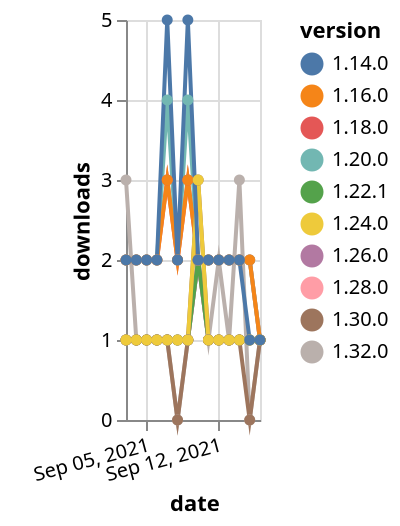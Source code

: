 {"$schema": "https://vega.github.io/schema/vega-lite/v5.json", "description": "A simple bar chart with embedded data.", "data": {"values": [{"date": "2021-09-03", "total": 2587, "delta": 2, "version": "1.18.0"}, {"date": "2021-09-04", "total": 2589, "delta": 2, "version": "1.18.0"}, {"date": "2021-09-05", "total": 2591, "delta": 2, "version": "1.18.0"}, {"date": "2021-09-06", "total": 2593, "delta": 2, "version": "1.18.0"}, {"date": "2021-09-07", "total": 2596, "delta": 3, "version": "1.18.0"}, {"date": "2021-09-08", "total": 2598, "delta": 2, "version": "1.18.0"}, {"date": "2021-09-09", "total": 2601, "delta": 3, "version": "1.18.0"}, {"date": "2021-09-10", "total": 2603, "delta": 2, "version": "1.18.0"}, {"date": "2021-09-11", "total": 2605, "delta": 2, "version": "1.18.0"}, {"date": "2021-09-12", "total": 2607, "delta": 2, "version": "1.18.0"}, {"date": "2021-09-13", "total": 2609, "delta": 2, "version": "1.18.0"}, {"date": "2021-09-14", "total": 2611, "delta": 2, "version": "1.18.0"}, {"date": "2021-09-15", "total": 2613, "delta": 2, "version": "1.18.0"}, {"date": "2021-09-16", "total": 2614, "delta": 1, "version": "1.18.0"}, {"date": "2021-09-03", "total": 122, "delta": 3, "version": "1.32.0"}, {"date": "2021-09-04", "total": 123, "delta": 1, "version": "1.32.0"}, {"date": "2021-09-05", "total": 124, "delta": 1, "version": "1.32.0"}, {"date": "2021-09-06", "total": 125, "delta": 1, "version": "1.32.0"}, {"date": "2021-09-07", "total": 126, "delta": 1, "version": "1.32.0"}, {"date": "2021-09-08", "total": 126, "delta": 0, "version": "1.32.0"}, {"date": "2021-09-09", "total": 127, "delta": 1, "version": "1.32.0"}, {"date": "2021-09-10", "total": 129, "delta": 2, "version": "1.32.0"}, {"date": "2021-09-11", "total": 130, "delta": 1, "version": "1.32.0"}, {"date": "2021-09-12", "total": 132, "delta": 2, "version": "1.32.0"}, {"date": "2021-09-13", "total": 133, "delta": 1, "version": "1.32.0"}, {"date": "2021-09-14", "total": 136, "delta": 3, "version": "1.32.0"}, {"date": "2021-09-15", "total": 136, "delta": 0, "version": "1.32.0"}, {"date": "2021-09-16", "total": 137, "delta": 1, "version": "1.32.0"}, {"date": "2021-09-03", "total": 153, "delta": 1, "version": "1.28.0"}, {"date": "2021-09-04", "total": 154, "delta": 1, "version": "1.28.0"}, {"date": "2021-09-05", "total": 155, "delta": 1, "version": "1.28.0"}, {"date": "2021-09-06", "total": 156, "delta": 1, "version": "1.28.0"}, {"date": "2021-09-07", "total": 157, "delta": 1, "version": "1.28.0"}, {"date": "2021-09-08", "total": 158, "delta": 1, "version": "1.28.0"}, {"date": "2021-09-09", "total": 159, "delta": 1, "version": "1.28.0"}, {"date": "2021-09-10", "total": 161, "delta": 2, "version": "1.28.0"}, {"date": "2021-09-11", "total": 162, "delta": 1, "version": "1.28.0"}, {"date": "2021-09-12", "total": 163, "delta": 1, "version": "1.28.0"}, {"date": "2021-09-13", "total": 164, "delta": 1, "version": "1.28.0"}, {"date": "2021-09-14", "total": 165, "delta": 1, "version": "1.28.0"}, {"date": "2021-09-15", "total": 166, "delta": 1, "version": "1.28.0"}, {"date": "2021-09-16", "total": 167, "delta": 1, "version": "1.28.0"}, {"date": "2021-09-03", "total": 174, "delta": 1, "version": "1.26.0"}, {"date": "2021-09-04", "total": 175, "delta": 1, "version": "1.26.0"}, {"date": "2021-09-05", "total": 176, "delta": 1, "version": "1.26.0"}, {"date": "2021-09-06", "total": 177, "delta": 1, "version": "1.26.0"}, {"date": "2021-09-07", "total": 178, "delta": 1, "version": "1.26.0"}, {"date": "2021-09-08", "total": 179, "delta": 1, "version": "1.26.0"}, {"date": "2021-09-09", "total": 180, "delta": 1, "version": "1.26.0"}, {"date": "2021-09-10", "total": 182, "delta": 2, "version": "1.26.0"}, {"date": "2021-09-11", "total": 183, "delta": 1, "version": "1.26.0"}, {"date": "2021-09-12", "total": 184, "delta": 1, "version": "1.26.0"}, {"date": "2021-09-13", "total": 185, "delta": 1, "version": "1.26.0"}, {"date": "2021-09-14", "total": 186, "delta": 1, "version": "1.26.0"}, {"date": "2021-09-15", "total": 187, "delta": 1, "version": "1.26.0"}, {"date": "2021-09-16", "total": 188, "delta": 1, "version": "1.26.0"}, {"date": "2021-09-03", "total": 232, "delta": 1, "version": "1.22.1"}, {"date": "2021-09-04", "total": 233, "delta": 1, "version": "1.22.1"}, {"date": "2021-09-05", "total": 234, "delta": 1, "version": "1.22.1"}, {"date": "2021-09-06", "total": 235, "delta": 1, "version": "1.22.1"}, {"date": "2021-09-07", "total": 236, "delta": 1, "version": "1.22.1"}, {"date": "2021-09-08", "total": 237, "delta": 1, "version": "1.22.1"}, {"date": "2021-09-09", "total": 238, "delta": 1, "version": "1.22.1"}, {"date": "2021-09-10", "total": 240, "delta": 2, "version": "1.22.1"}, {"date": "2021-09-11", "total": 241, "delta": 1, "version": "1.22.1"}, {"date": "2021-09-12", "total": 242, "delta": 1, "version": "1.22.1"}, {"date": "2021-09-13", "total": 243, "delta": 1, "version": "1.22.1"}, {"date": "2021-09-14", "total": 244, "delta": 1, "version": "1.22.1"}, {"date": "2021-09-15", "total": 245, "delta": 1, "version": "1.22.1"}, {"date": "2021-09-16", "total": 246, "delta": 1, "version": "1.22.1"}, {"date": "2021-09-03", "total": 2406, "delta": 2, "version": "1.20.0"}, {"date": "2021-09-04", "total": 2408, "delta": 2, "version": "1.20.0"}, {"date": "2021-09-05", "total": 2410, "delta": 2, "version": "1.20.0"}, {"date": "2021-09-06", "total": 2412, "delta": 2, "version": "1.20.0"}, {"date": "2021-09-07", "total": 2416, "delta": 4, "version": "1.20.0"}, {"date": "2021-09-08", "total": 2418, "delta": 2, "version": "1.20.0"}, {"date": "2021-09-09", "total": 2422, "delta": 4, "version": "1.20.0"}, {"date": "2021-09-10", "total": 2424, "delta": 2, "version": "1.20.0"}, {"date": "2021-09-11", "total": 2426, "delta": 2, "version": "1.20.0"}, {"date": "2021-09-12", "total": 2428, "delta": 2, "version": "1.20.0"}, {"date": "2021-09-13", "total": 2430, "delta": 2, "version": "1.20.0"}, {"date": "2021-09-14", "total": 2432, "delta": 2, "version": "1.20.0"}, {"date": "2021-09-15", "total": 2434, "delta": 2, "version": "1.20.0"}, {"date": "2021-09-16", "total": 2435, "delta": 1, "version": "1.20.0"}, {"date": "2021-09-03", "total": 2548, "delta": 2, "version": "1.16.0"}, {"date": "2021-09-04", "total": 2550, "delta": 2, "version": "1.16.0"}, {"date": "2021-09-05", "total": 2552, "delta": 2, "version": "1.16.0"}, {"date": "2021-09-06", "total": 2554, "delta": 2, "version": "1.16.0"}, {"date": "2021-09-07", "total": 2557, "delta": 3, "version": "1.16.0"}, {"date": "2021-09-08", "total": 2559, "delta": 2, "version": "1.16.0"}, {"date": "2021-09-09", "total": 2562, "delta": 3, "version": "1.16.0"}, {"date": "2021-09-10", "total": 2564, "delta": 2, "version": "1.16.0"}, {"date": "2021-09-11", "total": 2566, "delta": 2, "version": "1.16.0"}, {"date": "2021-09-12", "total": 2568, "delta": 2, "version": "1.16.0"}, {"date": "2021-09-13", "total": 2570, "delta": 2, "version": "1.16.0"}, {"date": "2021-09-14", "total": 2572, "delta": 2, "version": "1.16.0"}, {"date": "2021-09-15", "total": 2574, "delta": 2, "version": "1.16.0"}, {"date": "2021-09-16", "total": 2575, "delta": 1, "version": "1.16.0"}, {"date": "2021-09-03", "total": 184, "delta": 1, "version": "1.30.0"}, {"date": "2021-09-04", "total": 185, "delta": 1, "version": "1.30.0"}, {"date": "2021-09-05", "total": 186, "delta": 1, "version": "1.30.0"}, {"date": "2021-09-06", "total": 187, "delta": 1, "version": "1.30.0"}, {"date": "2021-09-07", "total": 188, "delta": 1, "version": "1.30.0"}, {"date": "2021-09-08", "total": 188, "delta": 0, "version": "1.30.0"}, {"date": "2021-09-09", "total": 189, "delta": 1, "version": "1.30.0"}, {"date": "2021-09-10", "total": 192, "delta": 3, "version": "1.30.0"}, {"date": "2021-09-11", "total": 193, "delta": 1, "version": "1.30.0"}, {"date": "2021-09-12", "total": 194, "delta": 1, "version": "1.30.0"}, {"date": "2021-09-13", "total": 195, "delta": 1, "version": "1.30.0"}, {"date": "2021-09-14", "total": 196, "delta": 1, "version": "1.30.0"}, {"date": "2021-09-15", "total": 196, "delta": 0, "version": "1.30.0"}, {"date": "2021-09-16", "total": 197, "delta": 1, "version": "1.30.0"}, {"date": "2021-09-03", "total": 313, "delta": 1, "version": "1.24.0"}, {"date": "2021-09-04", "total": 314, "delta": 1, "version": "1.24.0"}, {"date": "2021-09-05", "total": 315, "delta": 1, "version": "1.24.0"}, {"date": "2021-09-06", "total": 316, "delta": 1, "version": "1.24.0"}, {"date": "2021-09-07", "total": 317, "delta": 1, "version": "1.24.0"}, {"date": "2021-09-08", "total": 318, "delta": 1, "version": "1.24.0"}, {"date": "2021-09-09", "total": 319, "delta": 1, "version": "1.24.0"}, {"date": "2021-09-10", "total": 322, "delta": 3, "version": "1.24.0"}, {"date": "2021-09-11", "total": 323, "delta": 1, "version": "1.24.0"}, {"date": "2021-09-12", "total": 324, "delta": 1, "version": "1.24.0"}, {"date": "2021-09-13", "total": 325, "delta": 1, "version": "1.24.0"}, {"date": "2021-09-14", "total": 326, "delta": 1, "version": "1.24.0"}, {"date": "2021-09-15", "total": 327, "delta": 1, "version": "1.24.0"}, {"date": "2021-09-16", "total": 328, "delta": 1, "version": "1.24.0"}, {"date": "2021-09-03", "total": 3485, "delta": 2, "version": "1.14.0"}, {"date": "2021-09-04", "total": 3487, "delta": 2, "version": "1.14.0"}, {"date": "2021-09-05", "total": 3489, "delta": 2, "version": "1.14.0"}, {"date": "2021-09-06", "total": 3491, "delta": 2, "version": "1.14.0"}, {"date": "2021-09-07", "total": 3496, "delta": 5, "version": "1.14.0"}, {"date": "2021-09-08", "total": 3498, "delta": 2, "version": "1.14.0"}, {"date": "2021-09-09", "total": 3503, "delta": 5, "version": "1.14.0"}, {"date": "2021-09-10", "total": 3505, "delta": 2, "version": "1.14.0"}, {"date": "2021-09-11", "total": 3507, "delta": 2, "version": "1.14.0"}, {"date": "2021-09-12", "total": 3509, "delta": 2, "version": "1.14.0"}, {"date": "2021-09-13", "total": 3511, "delta": 2, "version": "1.14.0"}, {"date": "2021-09-14", "total": 3513, "delta": 2, "version": "1.14.0"}, {"date": "2021-09-15", "total": 3514, "delta": 1, "version": "1.14.0"}, {"date": "2021-09-16", "total": 3515, "delta": 1, "version": "1.14.0"}]}, "width": "container", "mark": {"type": "line", "point": {"filled": true}}, "encoding": {"x": {"field": "date", "type": "temporal", "timeUnit": "yearmonthdate", "title": "date", "axis": {"labelAngle": -15}}, "y": {"field": "delta", "type": "quantitative", "title": "downloads"}, "color": {"field": "version", "type": "nominal"}, "tooltip": {"field": "delta"}}}